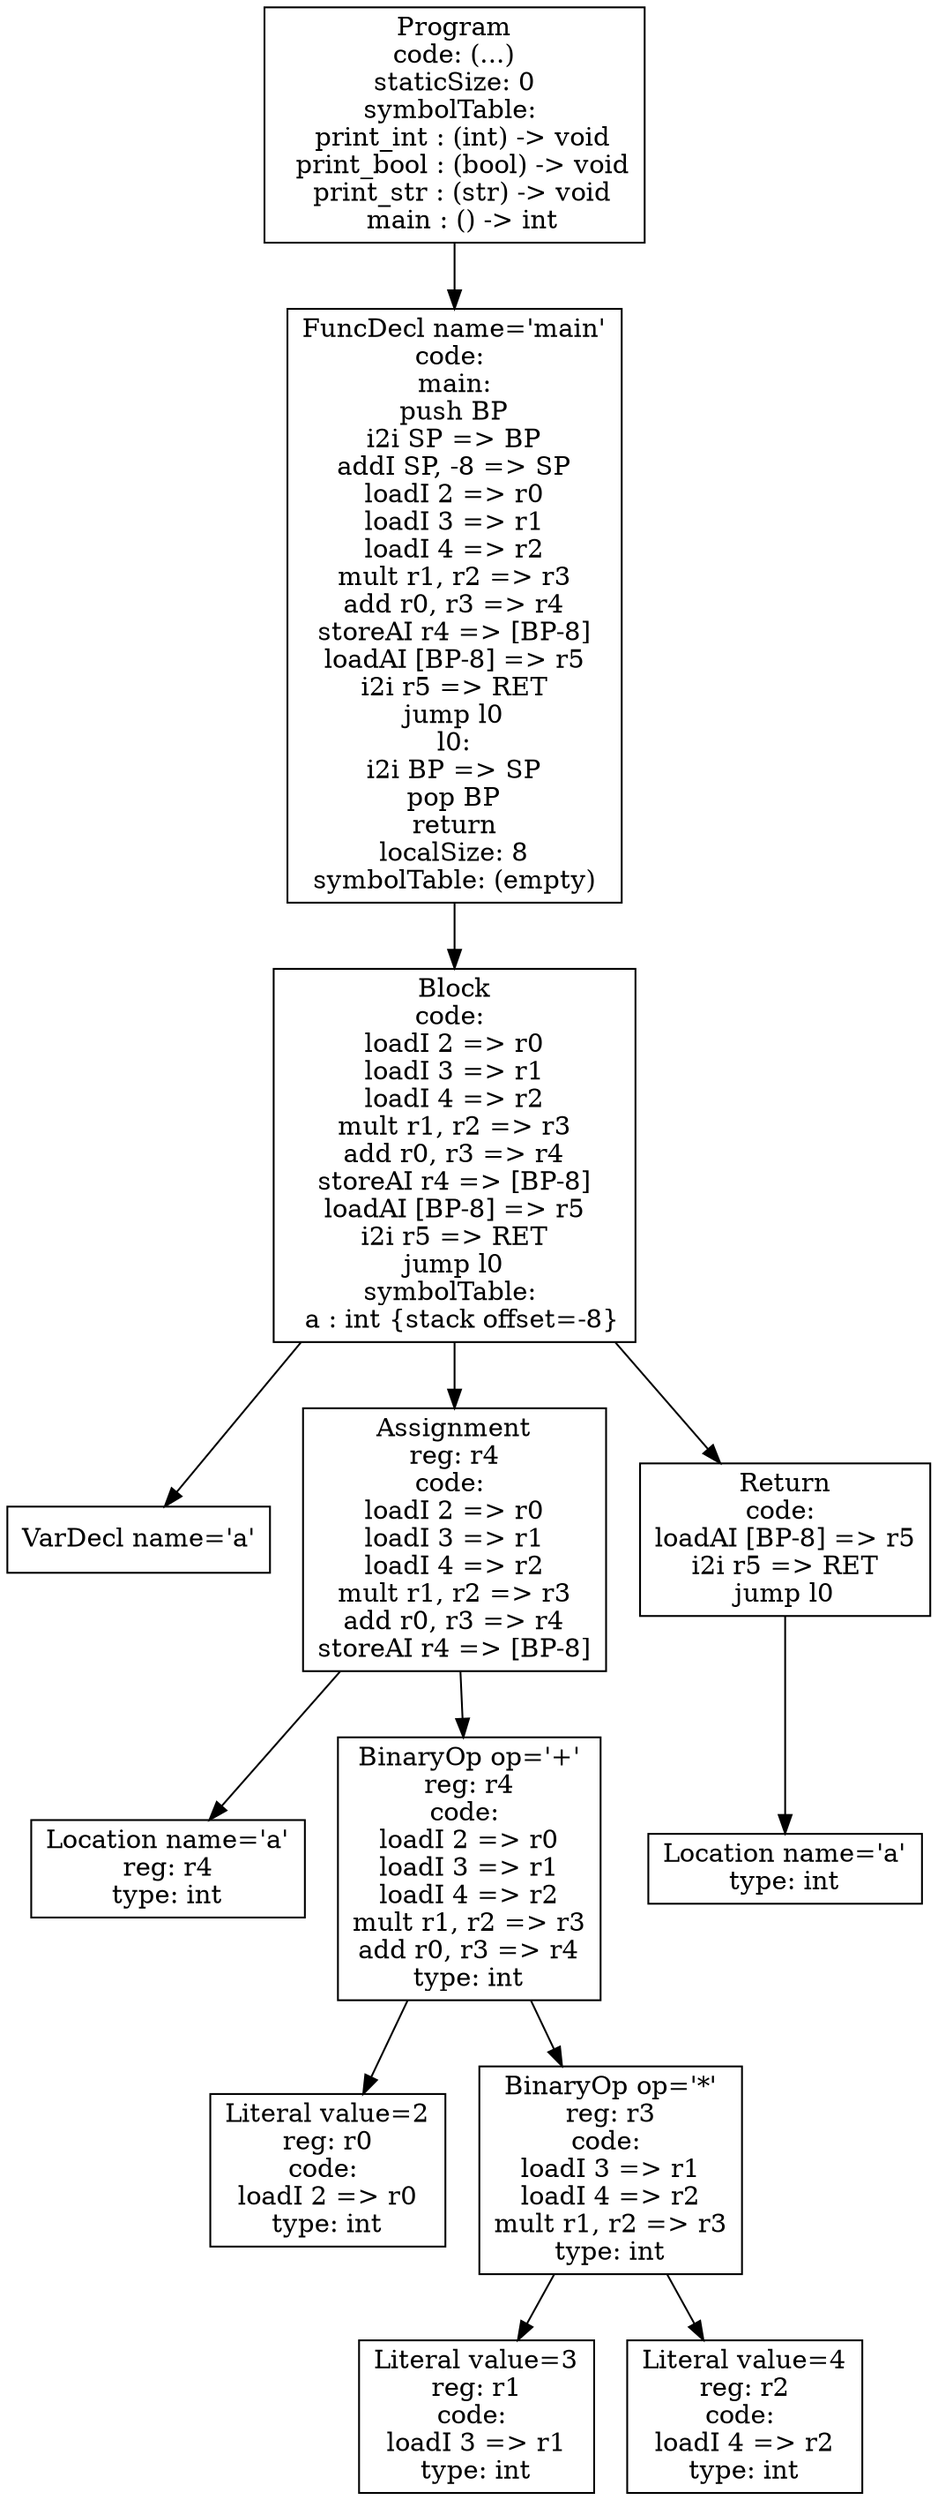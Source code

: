digraph AST {
3 [shape=box, label="VarDecl name='a'"];
5 [shape=box, label="Location name='a'\nreg: r4\ntype: int"];
7 [shape=box, label="Literal value=2\nreg: r0\ncode: \nloadI 2 => r0\ntype: int"];
9 [shape=box, label="Literal value=3\nreg: r1\ncode: \nloadI 3 => r1\ntype: int"];
10 [shape=box, label="Literal value=4\nreg: r2\ncode: \nloadI 4 => r2\ntype: int"];
8 [shape=box, label="BinaryOp op='*'\nreg: r3\ncode: \nloadI 3 => r1\nloadI 4 => r2\nmult r1, r2 => r3\ntype: int"];
8 -> 9;
8 -> 10;
6 [shape=box, label="BinaryOp op='+'\nreg: r4\ncode: \nloadI 2 => r0\nloadI 3 => r1\nloadI 4 => r2\nmult r1, r2 => r3\nadd r0, r3 => r4\ntype: int"];
6 -> 7;
6 -> 8;
4 [shape=box, label="Assignment\nreg: r4\ncode: \nloadI 2 => r0\nloadI 3 => r1\nloadI 4 => r2\nmult r1, r2 => r3\nadd r0, r3 => r4\nstoreAI r4 => [BP-8]"];
4 -> 5;
4 -> 6;
12 [shape=box, label="Location name='a'\ntype: int"];
11 [shape=box, label="Return\ncode: \nloadAI [BP-8] => r5\ni2i r5 => RET\njump l0"];
11 -> 12;
2 [shape=box, label="Block\ncode: \nloadI 2 => r0\nloadI 3 => r1\nloadI 4 => r2\nmult r1, r2 => r3\nadd r0, r3 => r4\nstoreAI r4 => [BP-8]\nloadAI [BP-8] => r5\ni2i r5 => RET\njump l0\nsymbolTable: \n  a : int {stack offset=-8}"];
2 -> 3;
2 -> 4;
2 -> 11;
1 [shape=box, label="FuncDecl name='main'\ncode: \nmain:\npush BP\ni2i SP => BP\naddI SP, -8 => SP\nloadI 2 => r0\nloadI 3 => r1\nloadI 4 => r2\nmult r1, r2 => r3\nadd r0, r3 => r4\nstoreAI r4 => [BP-8]\nloadAI [BP-8] => r5\ni2i r5 => RET\njump l0\nl0:\ni2i BP => SP\npop BP\nreturn\nlocalSize: 8\nsymbolTable: (empty)"];
1 -> 2;
0 [shape=box, label="Program\ncode: (...)\nstaticSize: 0\nsymbolTable: \n  print_int : (int) -> void\n  print_bool : (bool) -> void\n  print_str : (str) -> void\n  main : () -> int"];
0 -> 1;
}
